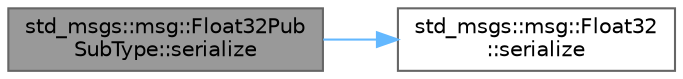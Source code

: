 digraph "std_msgs::msg::Float32PubSubType::serialize"
{
 // INTERACTIVE_SVG=YES
 // LATEX_PDF_SIZE
  bgcolor="transparent";
  edge [fontname=Helvetica,fontsize=10,labelfontname=Helvetica,labelfontsize=10];
  node [fontname=Helvetica,fontsize=10,shape=box,height=0.2,width=0.4];
  rankdir="LR";
  Node1 [id="Node000001",label="std_msgs::msg::Float32Pub\lSubType::serialize",height=0.2,width=0.4,color="gray40", fillcolor="grey60", style="filled", fontcolor="black",tooltip=" "];
  Node1 -> Node2 [id="edge1_Node000001_Node000002",color="steelblue1",style="solid",tooltip=" "];
  Node2 [id="Node000002",label="std_msgs::msg::Float32\l::serialize",height=0.2,width=0.4,color="grey40", fillcolor="white", style="filled",URL="$d8/dc6/classstd__msgs_1_1msg_1_1Float32.html#a62c4588f28bbcd2cfd6da9185ce6ac51",tooltip="This function serializes an object using CDR serialization."];
}
